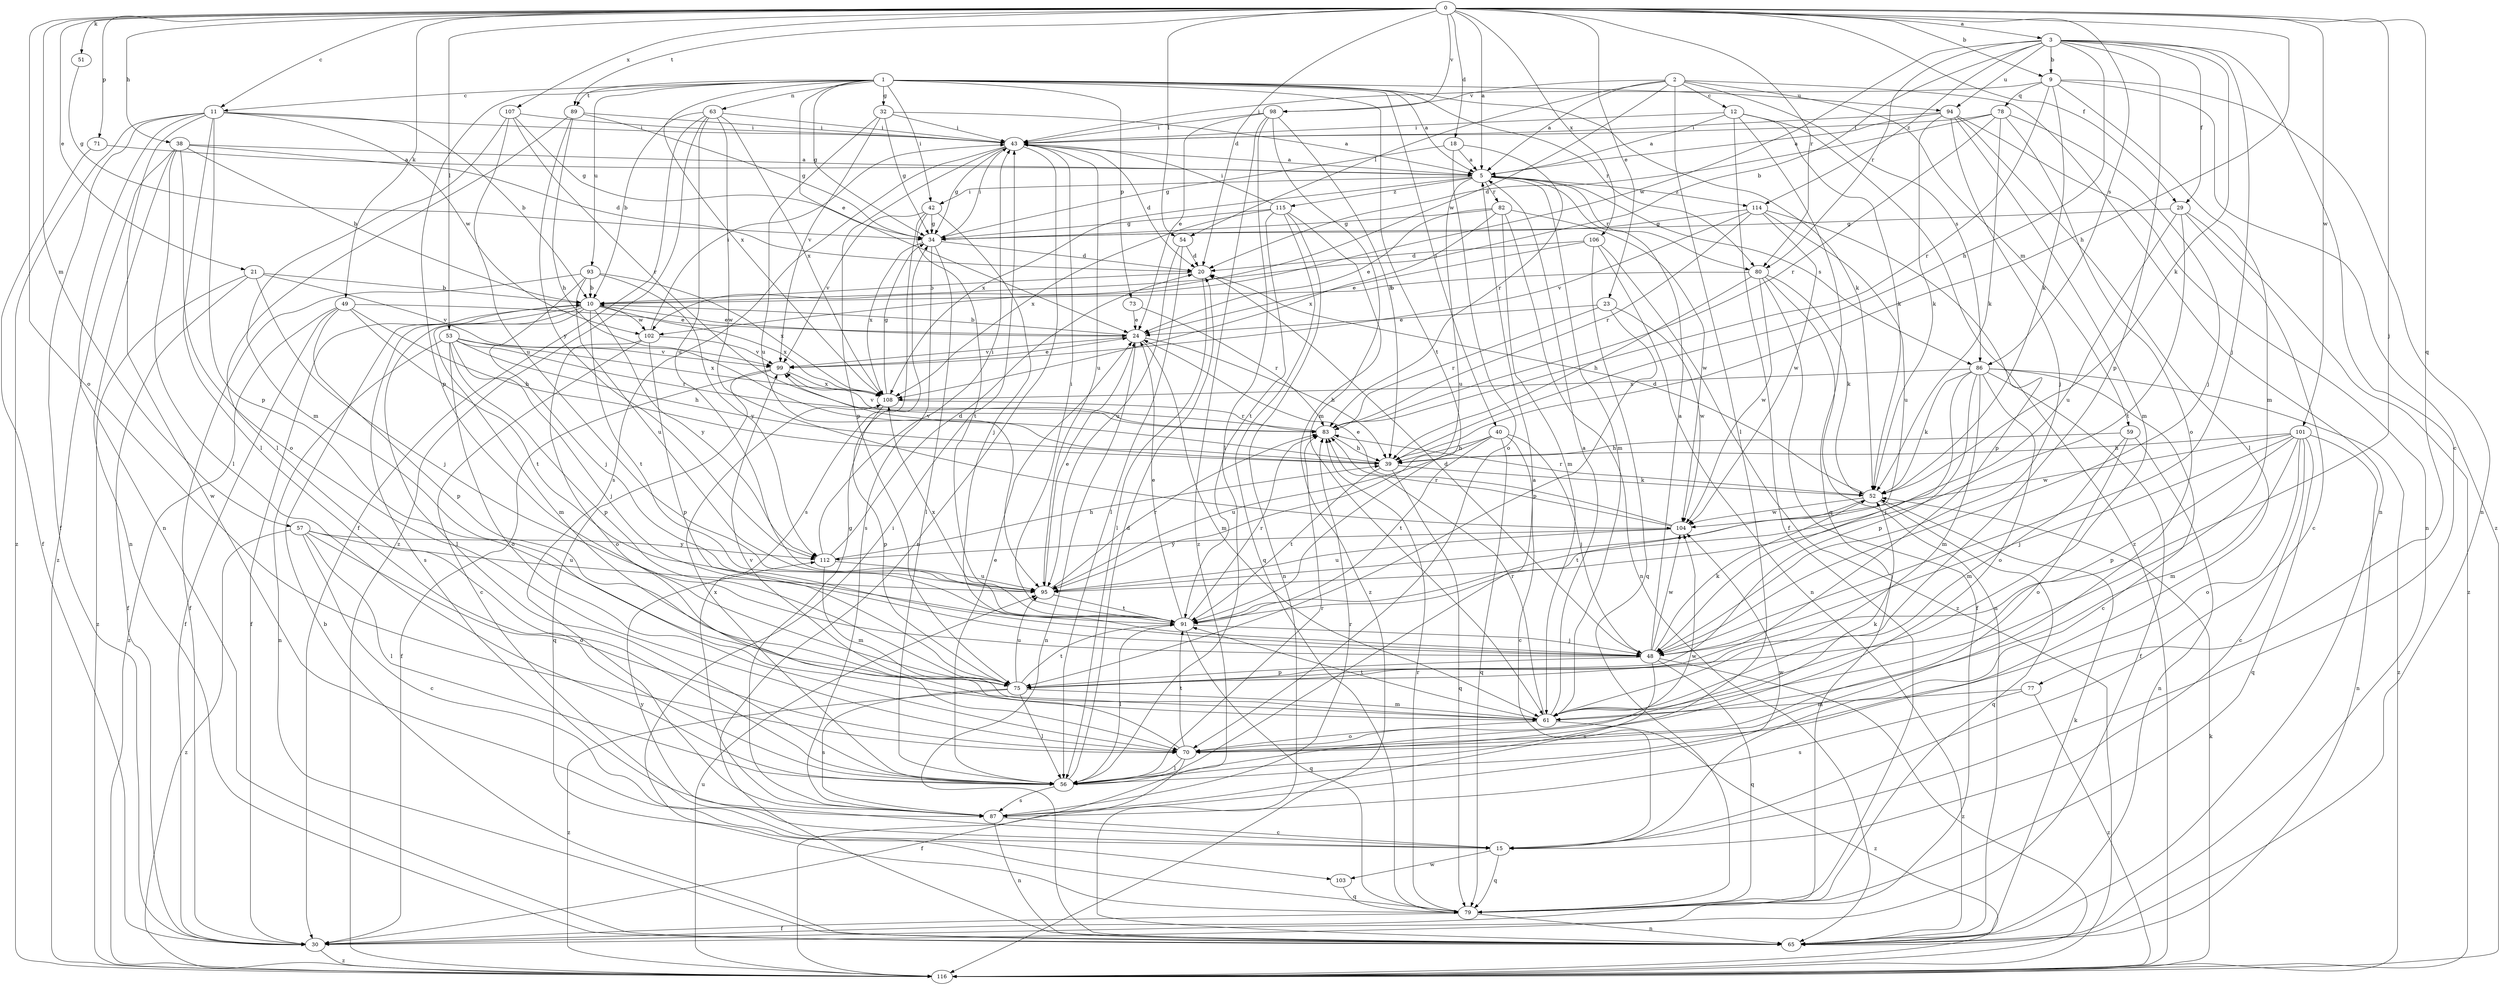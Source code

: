 strict digraph  {
0;
1;
2;
3;
5;
9;
10;
11;
12;
15;
18;
20;
21;
23;
24;
29;
30;
32;
34;
38;
39;
40;
42;
43;
48;
49;
51;
52;
53;
54;
56;
57;
59;
61;
63;
65;
70;
71;
73;
75;
77;
78;
79;
80;
82;
83;
86;
87;
89;
91;
93;
94;
95;
98;
99;
101;
102;
103;
104;
106;
107;
108;
112;
114;
115;
116;
0 -> 3  [label=a];
0 -> 5  [label=a];
0 -> 9  [label=b];
0 -> 11  [label=c];
0 -> 18  [label=d];
0 -> 20  [label=d];
0 -> 21  [label=e];
0 -> 23  [label=e];
0 -> 29  [label=f];
0 -> 38  [label=h];
0 -> 39  [label=h];
0 -> 48  [label=j];
0 -> 49  [label=k];
0 -> 51  [label=k];
0 -> 53  [label=l];
0 -> 54  [label=l];
0 -> 57  [label=m];
0 -> 70  [label=o];
0 -> 71  [label=p];
0 -> 77  [label=q];
0 -> 80  [label=r];
0 -> 86  [label=s];
0 -> 89  [label=t];
0 -> 98  [label=v];
0 -> 101  [label=w];
0 -> 106  [label=x];
0 -> 107  [label=x];
1 -> 5  [label=a];
1 -> 11  [label=c];
1 -> 24  [label=e];
1 -> 32  [label=g];
1 -> 34  [label=g];
1 -> 40  [label=i];
1 -> 42  [label=i];
1 -> 52  [label=k];
1 -> 63  [label=n];
1 -> 73  [label=p];
1 -> 75  [label=p];
1 -> 80  [label=r];
1 -> 89  [label=t];
1 -> 91  [label=t];
1 -> 93  [label=u];
1 -> 94  [label=u];
1 -> 108  [label=x];
2 -> 5  [label=a];
2 -> 12  [label=c];
2 -> 54  [label=l];
2 -> 56  [label=l];
2 -> 59  [label=m];
2 -> 65  [label=n];
2 -> 86  [label=s];
2 -> 98  [label=v];
2 -> 102  [label=w];
3 -> 9  [label=b];
3 -> 10  [label=b];
3 -> 15  [label=c];
3 -> 29  [label=f];
3 -> 39  [label=h];
3 -> 48  [label=j];
3 -> 52  [label=k];
3 -> 75  [label=p];
3 -> 80  [label=r];
3 -> 94  [label=u];
3 -> 102  [label=w];
3 -> 114  [label=z];
5 -> 42  [label=i];
5 -> 61  [label=m];
5 -> 80  [label=r];
5 -> 82  [label=r];
5 -> 86  [label=s];
5 -> 95  [label=u];
5 -> 108  [label=x];
5 -> 114  [label=z];
5 -> 115  [label=z];
9 -> 43  [label=i];
9 -> 52  [label=k];
9 -> 61  [label=m];
9 -> 65  [label=n];
9 -> 78  [label=q];
9 -> 83  [label=r];
9 -> 116  [label=z];
10 -> 24  [label=e];
10 -> 30  [label=f];
10 -> 56  [label=l];
10 -> 61  [label=m];
10 -> 87  [label=s];
10 -> 91  [label=t];
10 -> 102  [label=w];
10 -> 108  [label=x];
10 -> 112  [label=y];
11 -> 10  [label=b];
11 -> 30  [label=f];
11 -> 43  [label=i];
11 -> 56  [label=l];
11 -> 65  [label=n];
11 -> 75  [label=p];
11 -> 102  [label=w];
11 -> 103  [label=w];
11 -> 116  [label=z];
12 -> 5  [label=a];
12 -> 30  [label=f];
12 -> 43  [label=i];
12 -> 52  [label=k];
12 -> 79  [label=q];
12 -> 116  [label=z];
15 -> 79  [label=q];
15 -> 103  [label=w];
15 -> 112  [label=y];
18 -> 5  [label=a];
18 -> 34  [label=g];
18 -> 70  [label=o];
18 -> 83  [label=r];
20 -> 10  [label=b];
20 -> 56  [label=l];
21 -> 10  [label=b];
21 -> 30  [label=f];
21 -> 48  [label=j];
21 -> 99  [label=v];
21 -> 116  [label=z];
23 -> 24  [label=e];
23 -> 75  [label=p];
23 -> 83  [label=r];
23 -> 104  [label=w];
24 -> 10  [label=b];
24 -> 39  [label=h];
24 -> 61  [label=m];
24 -> 65  [label=n];
24 -> 99  [label=v];
29 -> 15  [label=c];
29 -> 34  [label=g];
29 -> 91  [label=t];
29 -> 95  [label=u];
29 -> 116  [label=z];
30 -> 116  [label=z];
32 -> 5  [label=a];
32 -> 34  [label=g];
32 -> 43  [label=i];
32 -> 95  [label=u];
32 -> 99  [label=v];
34 -> 20  [label=d];
34 -> 43  [label=i];
34 -> 56  [label=l];
34 -> 87  [label=s];
34 -> 108  [label=x];
38 -> 5  [label=a];
38 -> 10  [label=b];
38 -> 20  [label=d];
38 -> 56  [label=l];
38 -> 65  [label=n];
38 -> 70  [label=o];
38 -> 116  [label=z];
39 -> 52  [label=k];
39 -> 79  [label=q];
39 -> 91  [label=t];
39 -> 99  [label=v];
40 -> 15  [label=c];
40 -> 39  [label=h];
40 -> 48  [label=j];
40 -> 79  [label=q];
40 -> 91  [label=t];
40 -> 95  [label=u];
42 -> 34  [label=g];
42 -> 48  [label=j];
42 -> 87  [label=s];
42 -> 91  [label=t];
42 -> 99  [label=v];
43 -> 5  [label=a];
43 -> 20  [label=d];
43 -> 34  [label=g];
43 -> 65  [label=n];
43 -> 75  [label=p];
43 -> 87  [label=s];
43 -> 95  [label=u];
48 -> 5  [label=a];
48 -> 20  [label=d];
48 -> 52  [label=k];
48 -> 75  [label=p];
48 -> 79  [label=q];
48 -> 87  [label=s];
48 -> 104  [label=w];
48 -> 116  [label=z];
49 -> 24  [label=e];
49 -> 30  [label=f];
49 -> 39  [label=h];
49 -> 75  [label=p];
49 -> 91  [label=t];
49 -> 116  [label=z];
51 -> 34  [label=g];
52 -> 20  [label=d];
52 -> 79  [label=q];
52 -> 83  [label=r];
52 -> 91  [label=t];
52 -> 104  [label=w];
53 -> 39  [label=h];
53 -> 48  [label=j];
53 -> 65  [label=n];
53 -> 70  [label=o];
53 -> 75  [label=p];
53 -> 83  [label=r];
53 -> 99  [label=v];
53 -> 108  [label=x];
54 -> 20  [label=d];
54 -> 56  [label=l];
54 -> 95  [label=u];
56 -> 5  [label=a];
56 -> 20  [label=d];
56 -> 24  [label=e];
56 -> 83  [label=r];
56 -> 87  [label=s];
56 -> 104  [label=w];
56 -> 108  [label=x];
57 -> 15  [label=c];
57 -> 56  [label=l];
57 -> 70  [label=o];
57 -> 95  [label=u];
57 -> 112  [label=y];
57 -> 116  [label=z];
59 -> 39  [label=h];
59 -> 61  [label=m];
59 -> 65  [label=n];
59 -> 70  [label=o];
61 -> 5  [label=a];
61 -> 70  [label=o];
61 -> 83  [label=r];
61 -> 91  [label=t];
61 -> 116  [label=z];
63 -> 10  [label=b];
63 -> 30  [label=f];
63 -> 43  [label=i];
63 -> 95  [label=u];
63 -> 104  [label=w];
63 -> 108  [label=x];
63 -> 116  [label=z];
65 -> 10  [label=b];
65 -> 52  [label=k];
70 -> 30  [label=f];
70 -> 52  [label=k];
70 -> 56  [label=l];
70 -> 91  [label=t];
70 -> 99  [label=v];
71 -> 5  [label=a];
71 -> 30  [label=f];
73 -> 24  [label=e];
73 -> 83  [label=r];
75 -> 56  [label=l];
75 -> 61  [label=m];
75 -> 87  [label=s];
75 -> 91  [label=t];
75 -> 95  [label=u];
75 -> 116  [label=z];
77 -> 61  [label=m];
77 -> 87  [label=s];
77 -> 116  [label=z];
78 -> 20  [label=d];
78 -> 43  [label=i];
78 -> 48  [label=j];
78 -> 52  [label=k];
78 -> 70  [label=o];
78 -> 83  [label=r];
79 -> 30  [label=f];
79 -> 43  [label=i];
79 -> 65  [label=n];
79 -> 83  [label=r];
80 -> 10  [label=b];
80 -> 30  [label=f];
80 -> 39  [label=h];
80 -> 52  [label=k];
80 -> 65  [label=n];
80 -> 104  [label=w];
82 -> 24  [label=e];
82 -> 34  [label=g];
82 -> 61  [label=m];
82 -> 65  [label=n];
82 -> 104  [label=w];
82 -> 108  [label=x];
83 -> 39  [label=h];
83 -> 99  [label=v];
86 -> 15  [label=c];
86 -> 30  [label=f];
86 -> 48  [label=j];
86 -> 52  [label=k];
86 -> 61  [label=m];
86 -> 70  [label=o];
86 -> 75  [label=p];
86 -> 108  [label=x];
86 -> 116  [label=z];
87 -> 15  [label=c];
87 -> 34  [label=g];
87 -> 65  [label=n];
87 -> 83  [label=r];
87 -> 104  [label=w];
89 -> 34  [label=g];
89 -> 39  [label=h];
89 -> 43  [label=i];
89 -> 56  [label=l];
89 -> 112  [label=y];
91 -> 24  [label=e];
91 -> 43  [label=i];
91 -> 48  [label=j];
91 -> 56  [label=l];
91 -> 79  [label=q];
91 -> 83  [label=r];
91 -> 108  [label=x];
93 -> 10  [label=b];
93 -> 30  [label=f];
93 -> 48  [label=j];
93 -> 95  [label=u];
93 -> 108  [label=x];
93 -> 112  [label=y];
94 -> 5  [label=a];
94 -> 43  [label=i];
94 -> 48  [label=j];
94 -> 52  [label=k];
94 -> 56  [label=l];
94 -> 61  [label=m];
94 -> 65  [label=n];
95 -> 24  [label=e];
95 -> 83  [label=r];
95 -> 91  [label=t];
98 -> 24  [label=e];
98 -> 39  [label=h];
98 -> 43  [label=i];
98 -> 56  [label=l];
98 -> 61  [label=m];
98 -> 116  [label=z];
99 -> 24  [label=e];
99 -> 30  [label=f];
99 -> 79  [label=q];
99 -> 108  [label=x];
101 -> 15  [label=c];
101 -> 39  [label=h];
101 -> 48  [label=j];
101 -> 61  [label=m];
101 -> 65  [label=n];
101 -> 70  [label=o];
101 -> 75  [label=p];
101 -> 79  [label=q];
101 -> 104  [label=w];
102 -> 15  [label=c];
102 -> 43  [label=i];
102 -> 70  [label=o];
102 -> 75  [label=p];
102 -> 99  [label=v];
103 -> 79  [label=q];
104 -> 24  [label=e];
104 -> 83  [label=r];
104 -> 95  [label=u];
104 -> 112  [label=y];
106 -> 20  [label=d];
106 -> 24  [label=e];
106 -> 65  [label=n];
106 -> 79  [label=q];
106 -> 116  [label=z];
107 -> 34  [label=g];
107 -> 43  [label=i];
107 -> 61  [label=m];
107 -> 83  [label=r];
107 -> 95  [label=u];
108 -> 34  [label=g];
108 -> 75  [label=p];
108 -> 83  [label=r];
112 -> 20  [label=d];
112 -> 39  [label=h];
112 -> 43  [label=i];
112 -> 61  [label=m];
112 -> 95  [label=u];
114 -> 34  [label=g];
114 -> 75  [label=p];
114 -> 83  [label=r];
114 -> 95  [label=u];
114 -> 99  [label=v];
114 -> 104  [label=w];
115 -> 34  [label=g];
115 -> 43  [label=i];
115 -> 65  [label=n];
115 -> 79  [label=q];
115 -> 91  [label=t];
115 -> 108  [label=x];
115 -> 116  [label=z];
116 -> 52  [label=k];
116 -> 95  [label=u];
}
